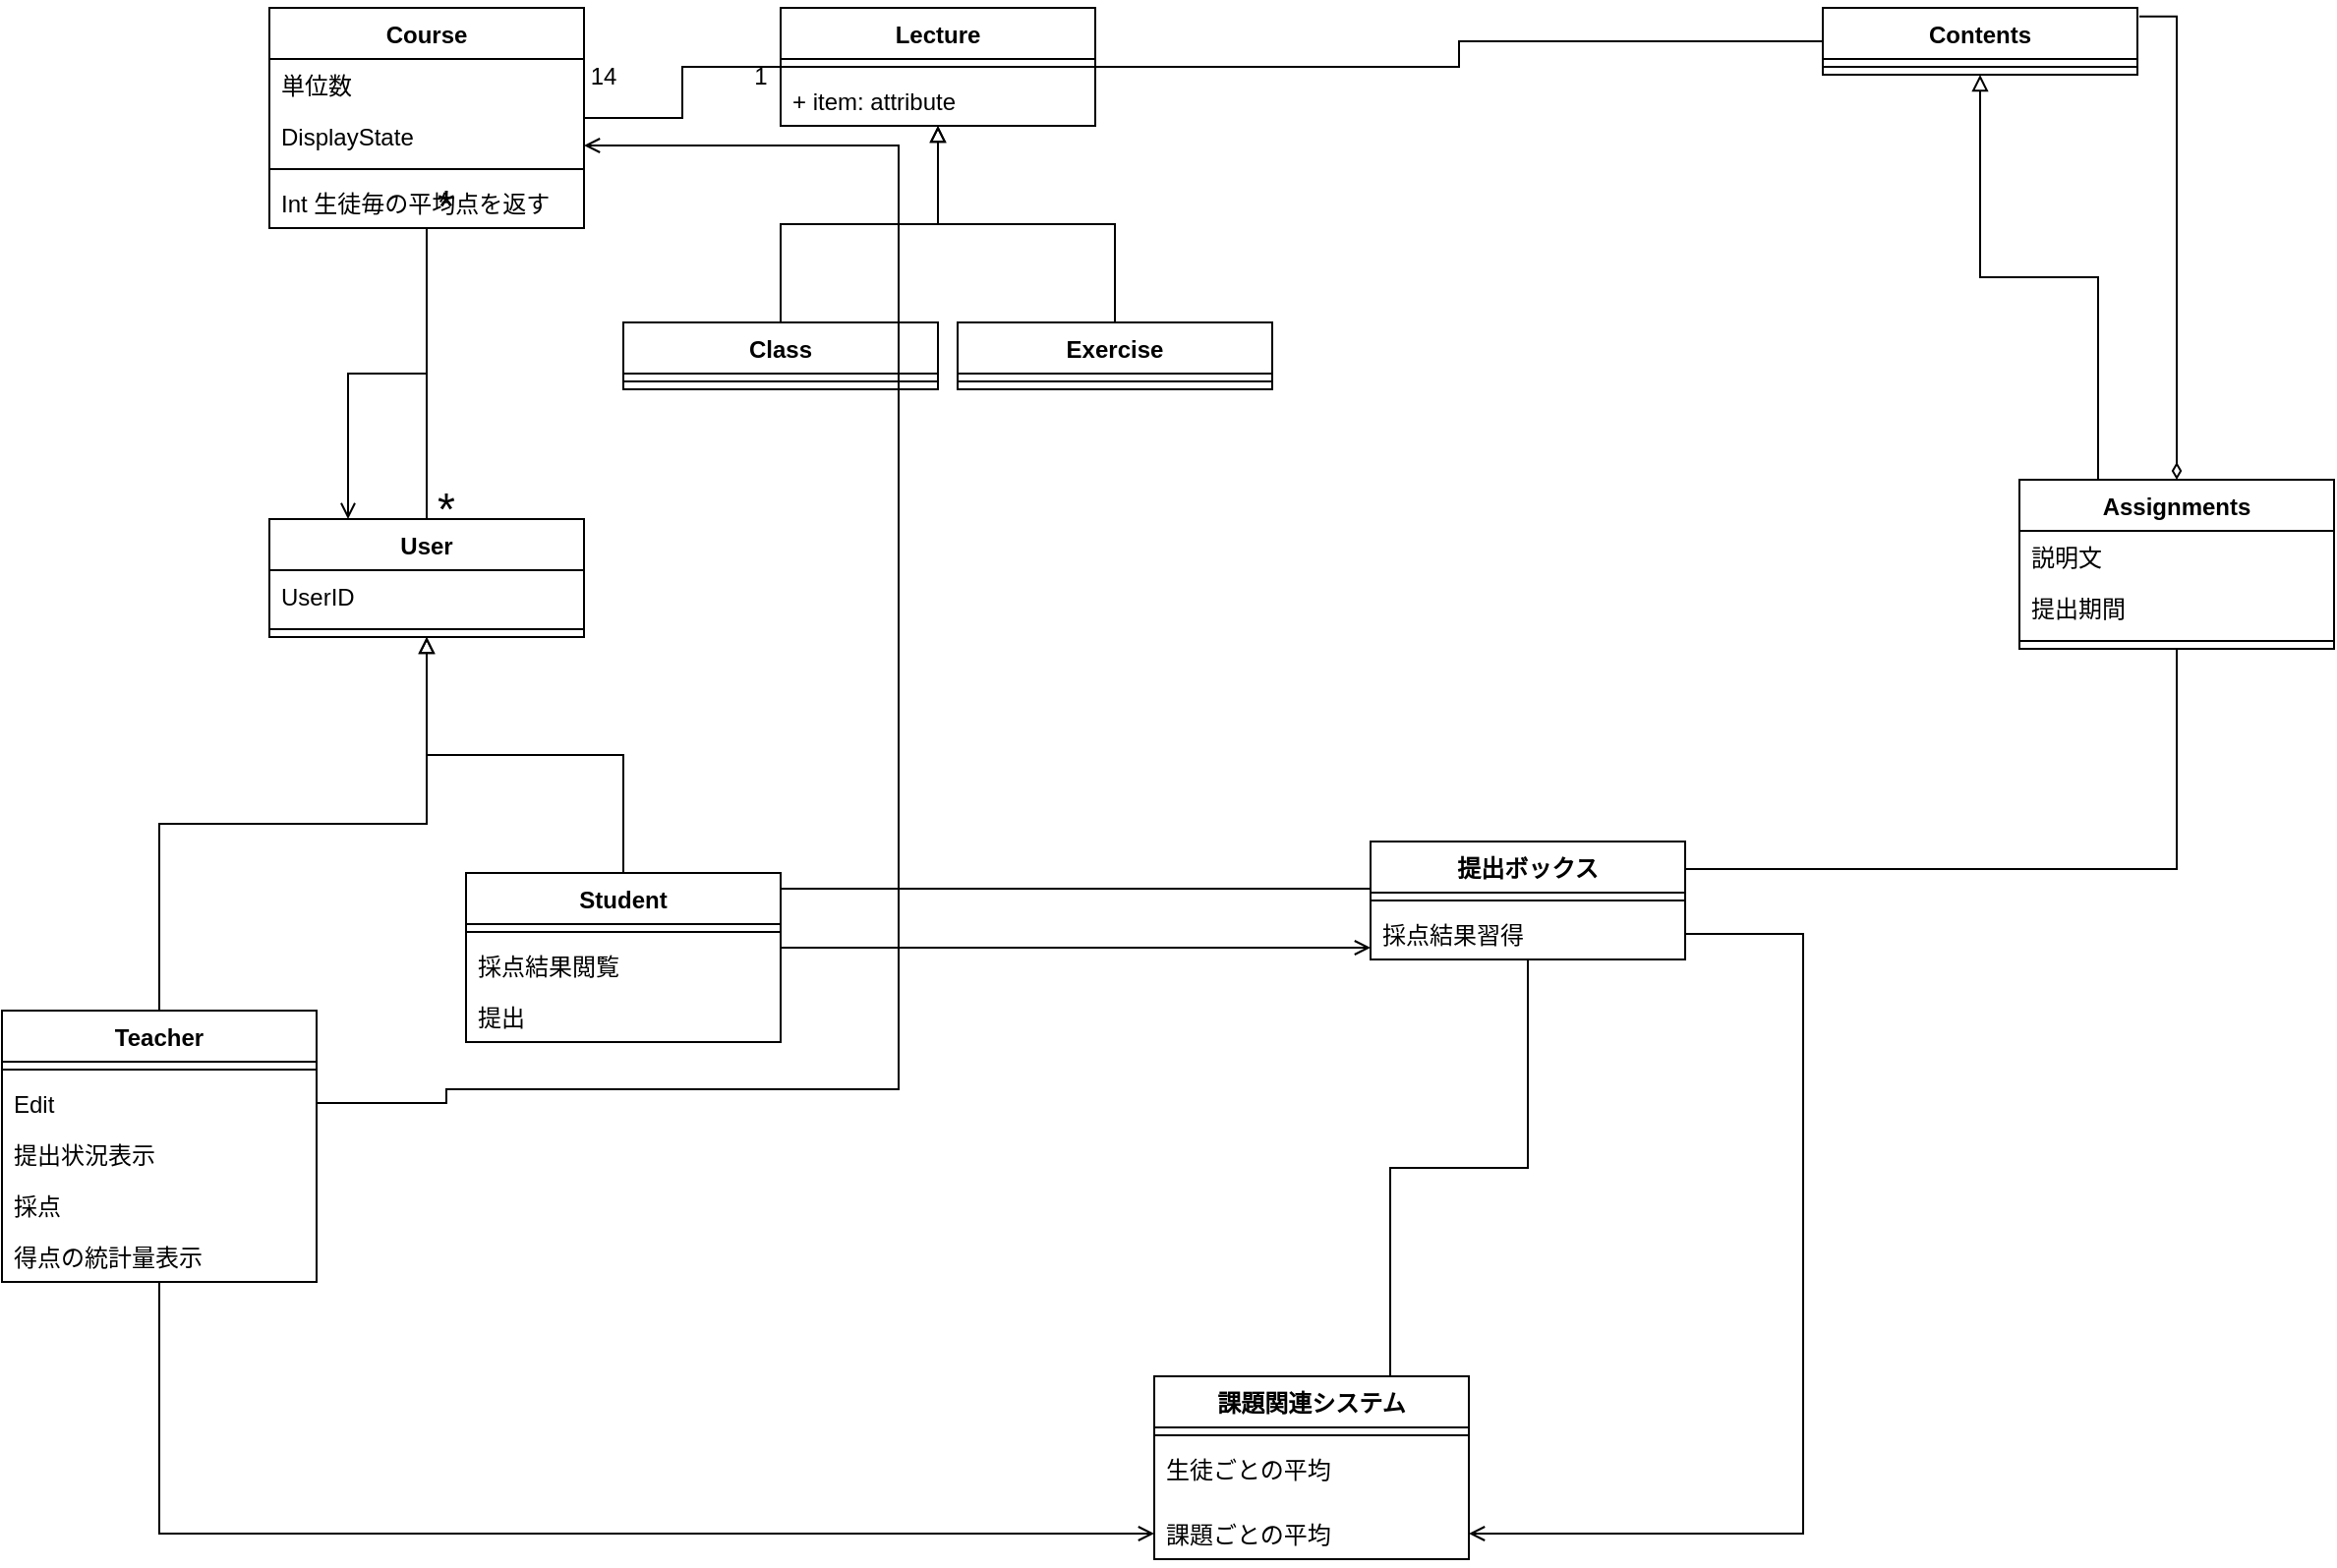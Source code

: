 <mxfile>
    <diagram id="2YUJ8UudSrSIyYmjWBCM" name="Page-1">
        <mxGraphModel dx="1300" dy="830" grid="1" gridSize="10" guides="1" tooltips="1" connect="1" arrows="1" fold="1" page="1" pageScale="1" pageWidth="1654" pageHeight="2336" math="0" shadow="0">
            <root>
                <mxCell id="0"/>
                <mxCell id="1" parent="0"/>
                <mxCell id="sCd794l_6Ar-z9Cvh8wo-137" style="edgeStyle=orthogonalEdgeStyle;rounded=0;orthogonalLoop=1;jettySize=auto;html=1;endArrow=block;endFill=0;" parent="1" source="sCd794l_6Ar-z9Cvh8wo-69" target="sCd794l_6Ar-z9Cvh8wo-73" edge="1">
                    <mxGeometry relative="1" as="geometry"/>
                </mxCell>
                <mxCell id="sCd794l_6Ar-z9Cvh8wo-240" style="edgeStyle=orthogonalEdgeStyle;rounded=0;orthogonalLoop=1;jettySize=auto;html=1;fontSize=12;startArrow=none;startFill=0;endArrow=open;endFill=0;" parent="1" source="sCd794l_6Ar-z9Cvh8wo-69" target="sCd794l_6Ar-z9Cvh8wo-235" edge="1">
                    <mxGeometry relative="1" as="geometry"/>
                </mxCell>
                <mxCell id="sCd794l_6Ar-z9Cvh8wo-69" value="Teacher" style="swimlane;fontStyle=1;align=center;verticalAlign=top;childLayout=stackLayout;horizontal=1;startSize=26;horizontalStack=0;resizeParent=1;resizeParentMax=0;resizeLast=0;collapsible=1;marginBottom=0;" parent="1" vertex="1">
                    <mxGeometry x="234" y="912" width="160" height="138" as="geometry"/>
                </mxCell>
                <mxCell id="sCd794l_6Ar-z9Cvh8wo-71" value="" style="line;strokeWidth=1;fillColor=none;align=left;verticalAlign=middle;spacingTop=-1;spacingLeft=3;spacingRight=3;rotatable=0;labelPosition=right;points=[];portConstraint=eastwest;" parent="sCd794l_6Ar-z9Cvh8wo-69" vertex="1">
                    <mxGeometry y="26" width="160" height="8" as="geometry"/>
                </mxCell>
                <mxCell id="sCd794l_6Ar-z9Cvh8wo-72" value="Edit" style="text;strokeColor=none;fillColor=none;align=left;verticalAlign=top;spacingLeft=4;spacingRight=4;overflow=hidden;rotatable=0;points=[[0,0.5],[1,0.5]];portConstraint=eastwest;" parent="sCd794l_6Ar-z9Cvh8wo-69" vertex="1">
                    <mxGeometry y="34" width="160" height="26" as="geometry"/>
                </mxCell>
                <mxCell id="sCd794l_6Ar-z9Cvh8wo-237" value="提出状況表示" style="text;strokeColor=none;fillColor=none;align=left;verticalAlign=top;spacingLeft=4;spacingRight=4;overflow=hidden;rotatable=0;points=[[0,0.5],[1,0.5]];portConstraint=eastwest;fontSize=12;" parent="sCd794l_6Ar-z9Cvh8wo-69" vertex="1">
                    <mxGeometry y="60" width="160" height="26" as="geometry"/>
                </mxCell>
                <mxCell id="sCd794l_6Ar-z9Cvh8wo-241" value="採点" style="text;strokeColor=none;fillColor=none;align=left;verticalAlign=top;spacingLeft=4;spacingRight=4;overflow=hidden;rotatable=0;points=[[0,0.5],[1,0.5]];portConstraint=eastwest;fontSize=12;" parent="sCd794l_6Ar-z9Cvh8wo-69" vertex="1">
                    <mxGeometry y="86" width="160" height="26" as="geometry"/>
                </mxCell>
                <mxCell id="sCd794l_6Ar-z9Cvh8wo-242" value="得点の統計量表示" style="text;strokeColor=none;fillColor=none;align=left;verticalAlign=top;spacingLeft=4;spacingRight=4;overflow=hidden;rotatable=0;points=[[0,0.5],[1,0.5]];portConstraint=eastwest;fontSize=12;" parent="sCd794l_6Ar-z9Cvh8wo-69" vertex="1">
                    <mxGeometry y="112" width="160" height="26" as="geometry"/>
                </mxCell>
                <mxCell id="sCd794l_6Ar-z9Cvh8wo-73" value="User" style="swimlane;fontStyle=1;align=center;verticalAlign=top;childLayout=stackLayout;horizontal=1;startSize=26;horizontalStack=0;resizeParent=1;resizeParentMax=0;resizeLast=0;collapsible=1;marginBottom=0;" parent="1" vertex="1">
                    <mxGeometry x="370" y="662" width="160" height="60" as="geometry"/>
                </mxCell>
                <mxCell id="sCd794l_6Ar-z9Cvh8wo-180" value="UserID" style="text;strokeColor=none;fillColor=none;align=left;verticalAlign=top;spacingLeft=4;spacingRight=4;overflow=hidden;rotatable=0;points=[[0,0.5],[1,0.5]];portConstraint=eastwest;fontSize=12;" parent="sCd794l_6Ar-z9Cvh8wo-73" vertex="1">
                    <mxGeometry y="26" width="160" height="26" as="geometry"/>
                </mxCell>
                <mxCell id="sCd794l_6Ar-z9Cvh8wo-75" value="" style="line;strokeWidth=1;fillColor=none;align=left;verticalAlign=middle;spacingTop=-1;spacingLeft=3;spacingRight=3;rotatable=0;labelPosition=right;points=[];portConstraint=eastwest;" parent="sCd794l_6Ar-z9Cvh8wo-73" vertex="1">
                    <mxGeometry y="52" width="160" height="8" as="geometry"/>
                </mxCell>
                <mxCell id="sCd794l_6Ar-z9Cvh8wo-90" style="edgeStyle=orthogonalEdgeStyle;rounded=0;orthogonalLoop=1;jettySize=auto;html=1;endArrow=none;endFill=0;" parent="1" source="sCd794l_6Ar-z9Cvh8wo-77" target="sCd794l_6Ar-z9Cvh8wo-81" edge="1">
                    <mxGeometry relative="1" as="geometry"/>
                </mxCell>
                <mxCell id="sCd794l_6Ar-z9Cvh8wo-77" value="Course" style="swimlane;fontStyle=1;align=center;verticalAlign=top;childLayout=stackLayout;horizontal=1;startSize=26;horizontalStack=0;resizeParent=1;resizeParentMax=0;resizeLast=0;collapsible=1;marginBottom=0;" parent="1" vertex="1">
                    <mxGeometry x="370" y="402" width="160" height="112" as="geometry"/>
                </mxCell>
                <mxCell id="sCd794l_6Ar-z9Cvh8wo-78" value="単位数" style="text;strokeColor=none;fillColor=none;align=left;verticalAlign=top;spacingLeft=4;spacingRight=4;overflow=hidden;rotatable=0;points=[[0,0.5],[1,0.5]];portConstraint=eastwest;" parent="sCd794l_6Ar-z9Cvh8wo-77" vertex="1">
                    <mxGeometry y="26" width="160" height="26" as="geometry"/>
                </mxCell>
                <mxCell id="sCd794l_6Ar-z9Cvh8wo-190" value="DisplayState" style="text;strokeColor=none;fillColor=none;align=left;verticalAlign=top;spacingLeft=4;spacingRight=4;overflow=hidden;rotatable=0;points=[[0,0.5],[1,0.5]];portConstraint=eastwest;fontSize=12;" parent="sCd794l_6Ar-z9Cvh8wo-77" vertex="1">
                    <mxGeometry y="52" width="160" height="26" as="geometry"/>
                </mxCell>
                <mxCell id="sCd794l_6Ar-z9Cvh8wo-79" value="" style="line;strokeWidth=1;fillColor=none;align=left;verticalAlign=middle;spacingTop=-1;spacingLeft=3;spacingRight=3;rotatable=0;labelPosition=right;points=[];portConstraint=eastwest;" parent="sCd794l_6Ar-z9Cvh8wo-77" vertex="1">
                    <mxGeometry y="78" width="160" height="8" as="geometry"/>
                </mxCell>
                <mxCell id="7" value="Int 生徒毎の平均点を返す" style="text;strokeColor=none;fillColor=none;align=left;verticalAlign=top;spacingLeft=4;spacingRight=4;overflow=hidden;rotatable=0;points=[[0,0.5],[1,0.5]];portConstraint=eastwest;" parent="sCd794l_6Ar-z9Cvh8wo-77" vertex="1">
                    <mxGeometry y="86" width="160" height="26" as="geometry"/>
                </mxCell>
                <mxCell id="sCd794l_6Ar-z9Cvh8wo-81" value="Lecture" style="swimlane;fontStyle=1;align=center;verticalAlign=top;childLayout=stackLayout;horizontal=1;startSize=26;horizontalStack=0;resizeParent=1;resizeParentMax=0;resizeLast=0;collapsible=1;marginBottom=0;" parent="1" vertex="1">
                    <mxGeometry x="630" y="402" width="160" height="60" as="geometry"/>
                </mxCell>
                <mxCell id="sCd794l_6Ar-z9Cvh8wo-83" value="" style="line;strokeWidth=1;fillColor=none;align=left;verticalAlign=middle;spacingTop=-1;spacingLeft=3;spacingRight=3;rotatable=0;labelPosition=right;points=[];portConstraint=eastwest;" parent="sCd794l_6Ar-z9Cvh8wo-81" vertex="1">
                    <mxGeometry y="26" width="160" height="8" as="geometry"/>
                </mxCell>
                <mxCell id="3" value="+ item: attribute" style="text;strokeColor=none;fillColor=none;align=left;verticalAlign=top;spacingLeft=4;spacingRight=4;overflow=hidden;rotatable=0;points=[[0,0.5],[1,0.5]];portConstraint=eastwest;" parent="sCd794l_6Ar-z9Cvh8wo-81" vertex="1">
                    <mxGeometry y="34" width="160" height="26" as="geometry"/>
                </mxCell>
                <mxCell id="sCd794l_6Ar-z9Cvh8wo-100" style="edgeStyle=orthogonalEdgeStyle;rounded=0;orthogonalLoop=1;jettySize=auto;html=1;endArrow=block;endFill=0;" parent="1" source="sCd794l_6Ar-z9Cvh8wo-85" target="sCd794l_6Ar-z9Cvh8wo-81" edge="1">
                    <mxGeometry relative="1" as="geometry"/>
                </mxCell>
                <mxCell id="sCd794l_6Ar-z9Cvh8wo-85" value="Exercise" style="swimlane;fontStyle=1;align=center;verticalAlign=top;childLayout=stackLayout;horizontal=1;startSize=26;horizontalStack=0;resizeParent=1;resizeParentMax=0;resizeLast=0;collapsible=1;marginBottom=0;" parent="1" vertex="1">
                    <mxGeometry x="720" y="562" width="160" height="34" as="geometry"/>
                </mxCell>
                <mxCell id="sCd794l_6Ar-z9Cvh8wo-87" value="" style="line;strokeWidth=1;fillColor=none;align=left;verticalAlign=middle;spacingTop=-1;spacingLeft=3;spacingRight=3;rotatable=0;labelPosition=right;points=[];portConstraint=eastwest;" parent="sCd794l_6Ar-z9Cvh8wo-85" vertex="1">
                    <mxGeometry y="26" width="160" height="8" as="geometry"/>
                </mxCell>
                <mxCell id="sCd794l_6Ar-z9Cvh8wo-93" value="1" style="text;html=1;strokeColor=none;fillColor=none;align=center;verticalAlign=middle;whiteSpace=wrap;rounded=0;" parent="1" vertex="1">
                    <mxGeometry x="590" y="422" width="60" height="30" as="geometry"/>
                </mxCell>
                <mxCell id="sCd794l_6Ar-z9Cvh8wo-94" value="14" style="text;html=1;strokeColor=none;fillColor=none;align=center;verticalAlign=middle;whiteSpace=wrap;rounded=0;" parent="1" vertex="1">
                    <mxGeometry x="510" y="422" width="60" height="30" as="geometry"/>
                </mxCell>
                <mxCell id="sCd794l_6Ar-z9Cvh8wo-99" style="edgeStyle=orthogonalEdgeStyle;rounded=0;orthogonalLoop=1;jettySize=auto;html=1;endArrow=block;endFill=0;" parent="1" source="sCd794l_6Ar-z9Cvh8wo-95" target="sCd794l_6Ar-z9Cvh8wo-81" edge="1">
                    <mxGeometry relative="1" as="geometry">
                        <mxPoint x="710" y="502" as="targetPoint"/>
                    </mxGeometry>
                </mxCell>
                <mxCell id="sCd794l_6Ar-z9Cvh8wo-95" value="Class" style="swimlane;fontStyle=1;align=center;verticalAlign=top;childLayout=stackLayout;horizontal=1;startSize=26;horizontalStack=0;resizeParent=1;resizeParentMax=0;resizeLast=0;collapsible=1;marginBottom=0;" parent="1" vertex="1">
                    <mxGeometry x="550" y="562" width="160" height="34" as="geometry"/>
                </mxCell>
                <mxCell id="sCd794l_6Ar-z9Cvh8wo-97" value="" style="line;strokeWidth=1;fillColor=none;align=left;verticalAlign=middle;spacingTop=-1;spacingLeft=3;spacingRight=3;rotatable=0;labelPosition=right;points=[];portConstraint=eastwest;" parent="sCd794l_6Ar-z9Cvh8wo-95" vertex="1">
                    <mxGeometry y="26" width="160" height="8" as="geometry"/>
                </mxCell>
                <mxCell id="sCd794l_6Ar-z9Cvh8wo-105" style="edgeStyle=orthogonalEdgeStyle;rounded=0;orthogonalLoop=1;jettySize=auto;html=1;endArrow=none;endFill=0;" parent="1" source="sCd794l_6Ar-z9Cvh8wo-101" target="sCd794l_6Ar-z9Cvh8wo-81" edge="1">
                    <mxGeometry relative="1" as="geometry"/>
                </mxCell>
                <mxCell id="sCd794l_6Ar-z9Cvh8wo-101" value="Contents" style="swimlane;fontStyle=1;align=center;verticalAlign=top;childLayout=stackLayout;horizontal=1;startSize=26;horizontalStack=0;resizeParent=1;resizeParentMax=0;resizeLast=0;collapsible=1;marginBottom=0;" parent="1" vertex="1">
                    <mxGeometry x="1160" y="402" width="160" height="34" as="geometry"/>
                </mxCell>
                <mxCell id="sCd794l_6Ar-z9Cvh8wo-103" value="" style="line;strokeWidth=1;fillColor=none;align=left;verticalAlign=middle;spacingTop=-1;spacingLeft=3;spacingRight=3;rotatable=0;labelPosition=right;points=[];portConstraint=eastwest;" parent="sCd794l_6Ar-z9Cvh8wo-101" vertex="1">
                    <mxGeometry y="26" width="160" height="8" as="geometry"/>
                </mxCell>
                <mxCell id="sCd794l_6Ar-z9Cvh8wo-147" style="edgeStyle=orthogonalEdgeStyle;rounded=0;orthogonalLoop=1;jettySize=auto;html=1;fontSize=23;endArrow=block;endFill=0;exitX=0.25;exitY=0;exitDx=0;exitDy=0;" parent="1" source="sCd794l_6Ar-z9Cvh8wo-116" target="sCd794l_6Ar-z9Cvh8wo-101" edge="1">
                    <mxGeometry relative="1" as="geometry">
                        <mxPoint x="1300" y="632" as="sourcePoint"/>
                    </mxGeometry>
                </mxCell>
                <mxCell id="sCd794l_6Ar-z9Cvh8wo-176" style="edgeStyle=orthogonalEdgeStyle;rounded=0;orthogonalLoop=1;jettySize=auto;html=1;entryX=1.006;entryY=0.128;entryDx=0;entryDy=0;entryPerimeter=0;fontSize=12;startArrow=diamondThin;startFill=0;endArrow=none;endFill=0;" parent="1" source="sCd794l_6Ar-z9Cvh8wo-116" target="sCd794l_6Ar-z9Cvh8wo-101" edge="1">
                    <mxGeometry relative="1" as="geometry"/>
                </mxCell>
                <mxCell id="sCd794l_6Ar-z9Cvh8wo-116" value="Assignments" style="swimlane;fontStyle=1;align=center;verticalAlign=top;childLayout=stackLayout;horizontal=1;startSize=26;horizontalStack=0;resizeParent=1;resizeParentMax=0;resizeLast=0;collapsible=1;marginBottom=0;" parent="1" vertex="1">
                    <mxGeometry x="1260" y="642" width="160" height="86" as="geometry"/>
                </mxCell>
                <mxCell id="sCd794l_6Ar-z9Cvh8wo-117" value="説明文" style="text;strokeColor=none;fillColor=none;align=left;verticalAlign=top;spacingLeft=4;spacingRight=4;overflow=hidden;rotatable=0;points=[[0,0.5],[1,0.5]];portConstraint=eastwest;" parent="sCd794l_6Ar-z9Cvh8wo-116" vertex="1">
                    <mxGeometry y="26" width="160" height="26" as="geometry"/>
                </mxCell>
                <mxCell id="sCd794l_6Ar-z9Cvh8wo-177" value="提出期間" style="text;strokeColor=none;fillColor=none;align=left;verticalAlign=top;spacingLeft=4;spacingRight=4;overflow=hidden;rotatable=0;points=[[0,0.5],[1,0.5]];portConstraint=eastwest;fontSize=12;" parent="sCd794l_6Ar-z9Cvh8wo-116" vertex="1">
                    <mxGeometry y="52" width="160" height="26" as="geometry"/>
                </mxCell>
                <mxCell id="sCd794l_6Ar-z9Cvh8wo-118" value="" style="line;strokeWidth=1;fillColor=none;align=left;verticalAlign=middle;spacingTop=-1;spacingLeft=3;spacingRight=3;rotatable=0;labelPosition=right;points=[];portConstraint=eastwest;" parent="sCd794l_6Ar-z9Cvh8wo-116" vertex="1">
                    <mxGeometry y="78" width="160" height="8" as="geometry"/>
                </mxCell>
                <mxCell id="sCd794l_6Ar-z9Cvh8wo-136" style="edgeStyle=orthogonalEdgeStyle;rounded=0;orthogonalLoop=1;jettySize=auto;html=1;endArrow=block;endFill=0;" parent="1" source="sCd794l_6Ar-z9Cvh8wo-132" target="sCd794l_6Ar-z9Cvh8wo-73" edge="1">
                    <mxGeometry relative="1" as="geometry"/>
                </mxCell>
                <mxCell id="sCd794l_6Ar-z9Cvh8wo-132" value="Student" style="swimlane;fontStyle=1;align=center;verticalAlign=top;childLayout=stackLayout;horizontal=1;startSize=26;horizontalStack=0;resizeParent=1;resizeParentMax=0;resizeLast=0;collapsible=1;marginBottom=0;" parent="1" vertex="1">
                    <mxGeometry x="470" y="842" width="160" height="86" as="geometry"/>
                </mxCell>
                <mxCell id="sCd794l_6Ar-z9Cvh8wo-134" value="" style="line;strokeWidth=1;fillColor=none;align=left;verticalAlign=middle;spacingTop=-1;spacingLeft=3;spacingRight=3;rotatable=0;labelPosition=right;points=[];portConstraint=eastwest;" parent="sCd794l_6Ar-z9Cvh8wo-132" vertex="1">
                    <mxGeometry y="26" width="160" height="8" as="geometry"/>
                </mxCell>
                <mxCell id="sCd794l_6Ar-z9Cvh8wo-135" value="採点結果閲覧" style="text;strokeColor=none;fillColor=none;align=left;verticalAlign=top;spacingLeft=4;spacingRight=4;overflow=hidden;rotatable=0;points=[[0,0.5],[1,0.5]];portConstraint=eastwest;" parent="sCd794l_6Ar-z9Cvh8wo-132" vertex="1">
                    <mxGeometry y="34" width="160" height="26" as="geometry"/>
                </mxCell>
                <mxCell id="8" value="提出" style="text;strokeColor=none;fillColor=none;align=left;verticalAlign=top;spacingLeft=4;spacingRight=4;overflow=hidden;rotatable=0;points=[[0,0.5],[1,0.5]];portConstraint=eastwest;" vertex="1" parent="sCd794l_6Ar-z9Cvh8wo-132">
                    <mxGeometry y="60" width="160" height="26" as="geometry"/>
                </mxCell>
                <mxCell id="sCd794l_6Ar-z9Cvh8wo-139" value="&lt;font style=&quot;font-size: 23px&quot;&gt;*&lt;/font&gt;" style="text;html=1;strokeColor=none;fillColor=none;align=center;verticalAlign=middle;whiteSpace=wrap;rounded=0;" parent="1" vertex="1">
                    <mxGeometry x="430" y="642" width="60" height="30" as="geometry"/>
                </mxCell>
                <mxCell id="sCd794l_6Ar-z9Cvh8wo-141" value="&lt;font style=&quot;font-size: 23px&quot;&gt;*&lt;/font&gt;" style="text;html=1;strokeColor=none;fillColor=none;align=center;verticalAlign=middle;whiteSpace=wrap;rounded=0;" parent="1" vertex="1">
                    <mxGeometry x="430" y="488" width="60" height="30" as="geometry"/>
                </mxCell>
                <mxCell id="sCd794l_6Ar-z9Cvh8wo-138" style="edgeStyle=orthogonalEdgeStyle;rounded=0;orthogonalLoop=1;jettySize=auto;html=1;endArrow=none;endFill=0;fontStyle=0" parent="1" source="sCd794l_6Ar-z9Cvh8wo-73" target="sCd794l_6Ar-z9Cvh8wo-77" edge="1">
                    <mxGeometry relative="1" as="geometry"/>
                </mxCell>
                <mxCell id="sCd794l_6Ar-z9Cvh8wo-173" style="edgeStyle=orthogonalEdgeStyle;rounded=0;orthogonalLoop=1;jettySize=auto;html=1;entryX=0.25;entryY=0;entryDx=0;entryDy=0;fontSize=12;startArrow=none;startFill=0;endArrow=open;endFill=0;" parent="1" source="sCd794l_6Ar-z9Cvh8wo-77" target="sCd794l_6Ar-z9Cvh8wo-73" edge="1">
                    <mxGeometry relative="1" as="geometry">
                        <mxPoint x="360" y="549.059" as="sourcePoint"/>
                    </mxGeometry>
                </mxCell>
                <mxCell id="sCd794l_6Ar-z9Cvh8wo-183" style="edgeStyle=orthogonalEdgeStyle;rounded=0;orthogonalLoop=1;jettySize=auto;html=1;fontSize=12;startArrow=none;startFill=0;endArrow=none;endFill=0;" parent="1" source="sCd794l_6Ar-z9Cvh8wo-179" target="sCd794l_6Ar-z9Cvh8wo-116" edge="1">
                    <mxGeometry relative="1" as="geometry">
                        <Array as="points">
                            <mxPoint x="1340" y="840"/>
                        </Array>
                    </mxGeometry>
                </mxCell>
                <mxCell id="sCd794l_6Ar-z9Cvh8wo-184" style="edgeStyle=orthogonalEdgeStyle;rounded=0;orthogonalLoop=1;jettySize=auto;html=1;fontSize=12;startArrow=none;startFill=0;endArrow=none;endFill=0;exitX=0;exitY=0.25;exitDx=0;exitDy=0;" parent="1" source="sCd794l_6Ar-z9Cvh8wo-179" target="sCd794l_6Ar-z9Cvh8wo-132" edge="1">
                    <mxGeometry relative="1" as="geometry">
                        <Array as="points">
                            <mxPoint x="930" y="850"/>
                        </Array>
                    </mxGeometry>
                </mxCell>
                <mxCell id="sCd794l_6Ar-z9Cvh8wo-239" style="edgeStyle=orthogonalEdgeStyle;rounded=0;orthogonalLoop=1;jettySize=auto;html=1;fontSize=12;startArrow=none;startFill=0;endArrow=none;endFill=0;entryX=0.75;entryY=0;entryDx=0;entryDy=0;" parent="1" source="sCd794l_6Ar-z9Cvh8wo-179" target="sCd794l_6Ar-z9Cvh8wo-234" edge="1">
                    <mxGeometry relative="1" as="geometry"/>
                </mxCell>
                <mxCell id="sCd794l_6Ar-z9Cvh8wo-179" value="提出ボックス" style="swimlane;fontStyle=1;align=center;verticalAlign=top;childLayout=stackLayout;horizontal=1;startSize=26;horizontalStack=0;resizeParent=1;resizeParentMax=0;resizeLast=0;collapsible=1;marginBottom=0;fontSize=12;" parent="1" vertex="1">
                    <mxGeometry x="930" y="826" width="160" height="60" as="geometry"/>
                </mxCell>
                <mxCell id="sCd794l_6Ar-z9Cvh8wo-181" value="" style="line;strokeWidth=1;fillColor=none;align=left;verticalAlign=middle;spacingTop=-1;spacingLeft=3;spacingRight=3;rotatable=0;labelPosition=right;points=[];portConstraint=eastwest;fontSize=12;" parent="sCd794l_6Ar-z9Cvh8wo-179" vertex="1">
                    <mxGeometry y="26" width="160" height="8" as="geometry"/>
                </mxCell>
                <mxCell id="sCd794l_6Ar-z9Cvh8wo-182" value="採点結果習得" style="text;strokeColor=none;fillColor=none;align=left;verticalAlign=top;spacingLeft=4;spacingRight=4;overflow=hidden;rotatable=0;points=[[0,0.5],[1,0.5]];portConstraint=eastwest;fontSize=12;" parent="sCd794l_6Ar-z9Cvh8wo-179" vertex="1">
                    <mxGeometry y="34" width="160" height="26" as="geometry"/>
                </mxCell>
                <mxCell id="sCd794l_6Ar-z9Cvh8wo-212" style="edgeStyle=orthogonalEdgeStyle;rounded=0;orthogonalLoop=1;jettySize=auto;html=1;fontSize=12;startArrow=none;startFill=0;endArrow=open;endFill=0;" parent="1" source="sCd794l_6Ar-z9Cvh8wo-72" target="sCd794l_6Ar-z9Cvh8wo-77" edge="1">
                    <mxGeometry relative="1" as="geometry">
                        <mxPoint x="530" y="501" as="targetPoint"/>
                        <Array as="points">
                            <mxPoint x="460" y="959"/>
                            <mxPoint x="460" y="952"/>
                            <mxPoint x="690" y="952"/>
                            <mxPoint x="690" y="472"/>
                        </Array>
                    </mxGeometry>
                </mxCell>
                <mxCell id="sCd794l_6Ar-z9Cvh8wo-234" value="課題関連システム" style="swimlane;fontStyle=1;align=center;verticalAlign=top;childLayout=stackLayout;horizontal=1;startSize=26;horizontalStack=0;resizeParent=1;resizeParentMax=0;resizeLast=0;collapsible=1;marginBottom=0;fontSize=12;" parent="1" vertex="1">
                    <mxGeometry x="820" y="1098" width="160" height="93" as="geometry"/>
                </mxCell>
                <mxCell id="sCd794l_6Ar-z9Cvh8wo-236" value="" style="line;strokeWidth=1;fillColor=none;align=left;verticalAlign=middle;spacingTop=-1;spacingLeft=3;spacingRight=3;rotatable=0;labelPosition=right;points=[];portConstraint=eastwest;fontSize=12;" parent="sCd794l_6Ar-z9Cvh8wo-234" vertex="1">
                    <mxGeometry y="26" width="160" height="8" as="geometry"/>
                </mxCell>
                <mxCell id="2" value="生徒ごとの平均&#10;" style="text;strokeColor=none;fillColor=none;align=left;verticalAlign=top;spacingLeft=4;spacingRight=4;overflow=hidden;rotatable=0;points=[[0,0.5],[1,0.5]];portConstraint=eastwest;fontSize=12;" parent="sCd794l_6Ar-z9Cvh8wo-234" vertex="1">
                    <mxGeometry y="34" width="160" height="33" as="geometry"/>
                </mxCell>
                <mxCell id="sCd794l_6Ar-z9Cvh8wo-235" value="課題ごとの平均&#10;" style="text;strokeColor=none;fillColor=none;align=left;verticalAlign=top;spacingLeft=4;spacingRight=4;overflow=hidden;rotatable=0;points=[[0,0.5],[1,0.5]];portConstraint=eastwest;fontSize=12;" parent="sCd794l_6Ar-z9Cvh8wo-234" vertex="1">
                    <mxGeometry y="67" width="160" height="26" as="geometry"/>
                </mxCell>
                <mxCell id="sCd794l_6Ar-z9Cvh8wo-243" style="edgeStyle=orthogonalEdgeStyle;rounded=0;orthogonalLoop=1;jettySize=auto;html=1;fontSize=12;startArrow=none;startFill=0;endArrow=open;endFill=0;" parent="1" source="sCd794l_6Ar-z9Cvh8wo-135" target="sCd794l_6Ar-z9Cvh8wo-182" edge="1">
                    <mxGeometry relative="1" as="geometry">
                        <Array as="points">
                            <mxPoint x="770" y="880"/>
                            <mxPoint x="770" y="880"/>
                        </Array>
                    </mxGeometry>
                </mxCell>
                <mxCell id="sCd794l_6Ar-z9Cvh8wo-245" style="edgeStyle=orthogonalEdgeStyle;rounded=0;orthogonalLoop=1;jettySize=auto;html=1;entryX=1;entryY=0.5;entryDx=0;entryDy=0;fontSize=12;startArrow=none;startFill=0;endArrow=open;endFill=0;" parent="1" source="sCd794l_6Ar-z9Cvh8wo-182" target="sCd794l_6Ar-z9Cvh8wo-235" edge="1">
                    <mxGeometry relative="1" as="geometry">
                        <Array as="points">
                            <mxPoint x="1150" y="873"/>
                            <mxPoint x="1150" y="1178"/>
                        </Array>
                    </mxGeometry>
                </mxCell>
            </root>
        </mxGraphModel>
    </diagram>
</mxfile>